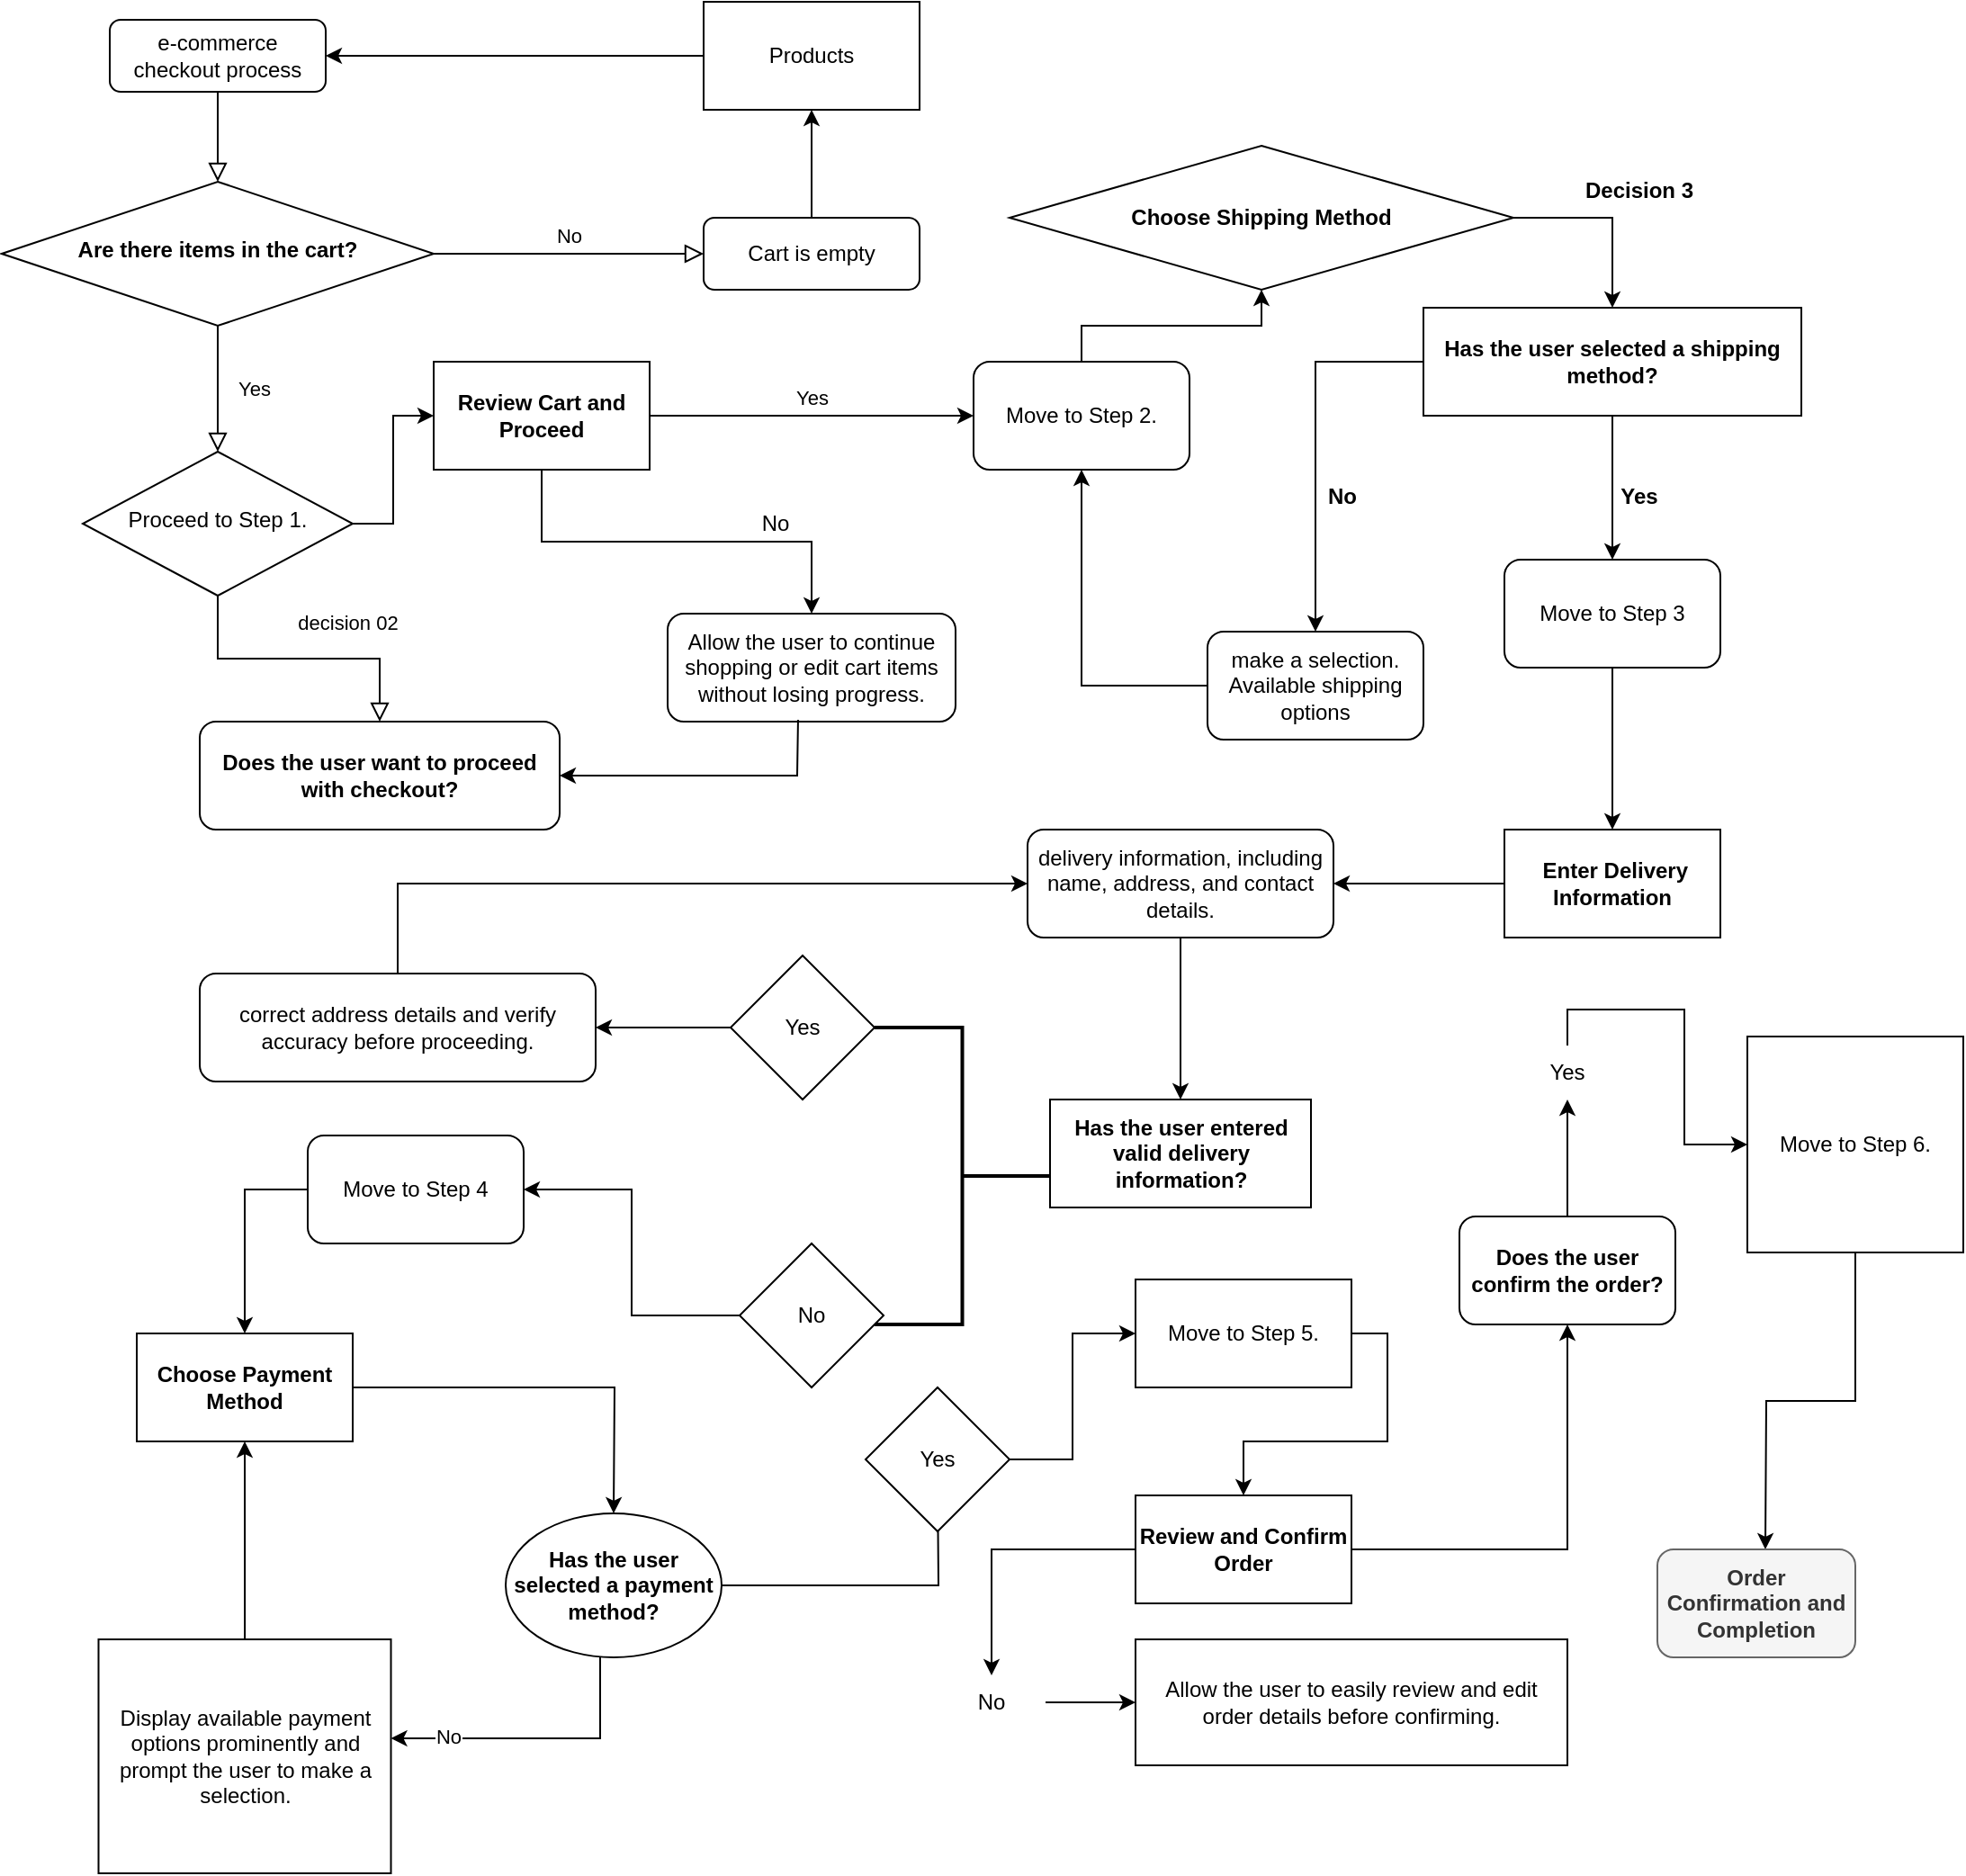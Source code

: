 <mxfile version="22.1.11" type="github">
  <diagram id="C5RBs43oDa-KdzZeNtuy" name="Page-1">
    <mxGraphModel dx="1311" dy="678" grid="1" gridSize="10" guides="1" tooltips="1" connect="1" arrows="1" fold="1" page="1" pageScale="1" pageWidth="827" pageHeight="1169" math="0" shadow="0">
      <root>
        <mxCell id="WIyWlLk6GJQsqaUBKTNV-0" />
        <mxCell id="WIyWlLk6GJQsqaUBKTNV-1" parent="WIyWlLk6GJQsqaUBKTNV-0" />
        <mxCell id="WIyWlLk6GJQsqaUBKTNV-2" value="" style="rounded=0;html=1;jettySize=auto;orthogonalLoop=1;fontSize=11;endArrow=block;endFill=0;endSize=8;strokeWidth=1;shadow=0;labelBackgroundColor=none;edgeStyle=orthogonalEdgeStyle;" parent="WIyWlLk6GJQsqaUBKTNV-1" source="WIyWlLk6GJQsqaUBKTNV-3" target="WIyWlLk6GJQsqaUBKTNV-6" edge="1">
          <mxGeometry relative="1" as="geometry" />
        </mxCell>
        <mxCell id="WIyWlLk6GJQsqaUBKTNV-3" value="e-commerce checkout process" style="rounded=1;whiteSpace=wrap;html=1;fontSize=12;glass=0;strokeWidth=1;shadow=0;" parent="WIyWlLk6GJQsqaUBKTNV-1" vertex="1">
          <mxGeometry x="90" y="80" width="120" height="40" as="geometry" />
        </mxCell>
        <mxCell id="WIyWlLk6GJQsqaUBKTNV-4" value="Yes" style="rounded=0;html=1;jettySize=auto;orthogonalLoop=1;fontSize=11;endArrow=block;endFill=0;endSize=8;strokeWidth=1;shadow=0;labelBackgroundColor=none;edgeStyle=orthogonalEdgeStyle;" parent="WIyWlLk6GJQsqaUBKTNV-1" source="WIyWlLk6GJQsqaUBKTNV-6" target="WIyWlLk6GJQsqaUBKTNV-10" edge="1">
          <mxGeometry y="20" relative="1" as="geometry">
            <mxPoint as="offset" />
          </mxGeometry>
        </mxCell>
        <mxCell id="WIyWlLk6GJQsqaUBKTNV-5" value="No" style="edgeStyle=orthogonalEdgeStyle;rounded=0;html=1;jettySize=auto;orthogonalLoop=1;fontSize=11;endArrow=block;endFill=0;endSize=8;strokeWidth=1;shadow=0;labelBackgroundColor=none;" parent="WIyWlLk6GJQsqaUBKTNV-1" source="WIyWlLk6GJQsqaUBKTNV-6" target="WIyWlLk6GJQsqaUBKTNV-7" edge="1">
          <mxGeometry y="10" relative="1" as="geometry">
            <mxPoint as="offset" />
          </mxGeometry>
        </mxCell>
        <mxCell id="WIyWlLk6GJQsqaUBKTNV-6" value="&lt;strong&gt;Are there items in the cart?&lt;/strong&gt;" style="rhombus;whiteSpace=wrap;html=1;shadow=0;fontFamily=Helvetica;fontSize=12;align=center;strokeWidth=1;spacing=6;spacingTop=-4;" parent="WIyWlLk6GJQsqaUBKTNV-1" vertex="1">
          <mxGeometry x="30" y="170" width="240" height="80" as="geometry" />
        </mxCell>
        <mxCell id="WIyWlLk6GJQsqaUBKTNV-7" value="Cart is empty" style="rounded=1;whiteSpace=wrap;html=1;fontSize=12;glass=0;strokeWidth=1;shadow=0;" parent="WIyWlLk6GJQsqaUBKTNV-1" vertex="1">
          <mxGeometry x="420" y="190" width="120" height="40" as="geometry" />
        </mxCell>
        <mxCell id="WIyWlLk6GJQsqaUBKTNV-8" value="decision 02" style="rounded=0;html=1;jettySize=auto;orthogonalLoop=1;fontSize=11;endArrow=block;endFill=0;endSize=8;strokeWidth=1;shadow=0;labelBackgroundColor=none;edgeStyle=orthogonalEdgeStyle;" parent="WIyWlLk6GJQsqaUBKTNV-1" source="WIyWlLk6GJQsqaUBKTNV-10" target="WIyWlLk6GJQsqaUBKTNV-11" edge="1">
          <mxGeometry x="0.333" y="20" relative="1" as="geometry">
            <mxPoint as="offset" />
          </mxGeometry>
        </mxCell>
        <mxCell id="tVFlNSZ2W-ryJuiqs2ZU-1" style="edgeStyle=orthogonalEdgeStyle;rounded=0;orthogonalLoop=1;jettySize=auto;html=1;entryX=0;entryY=0.5;entryDx=0;entryDy=0;" edge="1" parent="WIyWlLk6GJQsqaUBKTNV-1" source="WIyWlLk6GJQsqaUBKTNV-10" target="tVFlNSZ2W-ryJuiqs2ZU-0">
          <mxGeometry relative="1" as="geometry" />
        </mxCell>
        <mxCell id="WIyWlLk6GJQsqaUBKTNV-10" value="Proceed to Step 1." style="rhombus;whiteSpace=wrap;html=1;shadow=0;fontFamily=Helvetica;fontSize=12;align=center;strokeWidth=1;spacing=6;spacingTop=-4;" parent="WIyWlLk6GJQsqaUBKTNV-1" vertex="1">
          <mxGeometry x="75" y="320" width="150" height="80" as="geometry" />
        </mxCell>
        <mxCell id="WIyWlLk6GJQsqaUBKTNV-11" value="&lt;strong&gt;Does the user want to proceed with checkout?&lt;/strong&gt;" style="rounded=1;whiteSpace=wrap;html=1;fontSize=12;glass=0;strokeWidth=1;shadow=0;" parent="WIyWlLk6GJQsqaUBKTNV-1" vertex="1">
          <mxGeometry x="140" y="470" width="200" height="60" as="geometry" />
        </mxCell>
        <mxCell id="tVFlNSZ2W-ryJuiqs2ZU-25" style="edgeStyle=orthogonalEdgeStyle;rounded=0;orthogonalLoop=1;jettySize=auto;html=1;exitX=0.5;exitY=1;exitDx=0;exitDy=0;entryX=0.5;entryY=0;entryDx=0;entryDy=0;" edge="1" parent="WIyWlLk6GJQsqaUBKTNV-1" source="tVFlNSZ2W-ryJuiqs2ZU-0" target="tVFlNSZ2W-ryJuiqs2ZU-24">
          <mxGeometry relative="1" as="geometry" />
        </mxCell>
        <mxCell id="tVFlNSZ2W-ryJuiqs2ZU-0" value="&lt;strong&gt;Review Cart and Proceed&lt;/strong&gt;" style="rounded=0;whiteSpace=wrap;html=1;" vertex="1" parent="WIyWlLk6GJQsqaUBKTNV-1">
          <mxGeometry x="270" y="270" width="120" height="60" as="geometry" />
        </mxCell>
        <mxCell id="tVFlNSZ2W-ryJuiqs2ZU-31" style="edgeStyle=orthogonalEdgeStyle;rounded=0;orthogonalLoop=1;jettySize=auto;html=1;exitX=0.5;exitY=0;exitDx=0;exitDy=0;" edge="1" parent="WIyWlLk6GJQsqaUBKTNV-1" source="tVFlNSZ2W-ryJuiqs2ZU-8" target="tVFlNSZ2W-ryJuiqs2ZU-27">
          <mxGeometry relative="1" as="geometry" />
        </mxCell>
        <mxCell id="tVFlNSZ2W-ryJuiqs2ZU-8" value="Move to Step 2." style="rounded=1;whiteSpace=wrap;html=1;" vertex="1" parent="WIyWlLk6GJQsqaUBKTNV-1">
          <mxGeometry x="570" y="270" width="120" height="60" as="geometry" />
        </mxCell>
        <mxCell id="tVFlNSZ2W-ryJuiqs2ZU-19" value="" style="endArrow=classic;html=1;rounded=0;exitX=1;exitY=0.5;exitDx=0;exitDy=0;" edge="1" parent="WIyWlLk6GJQsqaUBKTNV-1" source="tVFlNSZ2W-ryJuiqs2ZU-0" target="tVFlNSZ2W-ryJuiqs2ZU-8">
          <mxGeometry relative="1" as="geometry">
            <mxPoint x="390" y="300" as="sourcePoint" />
            <mxPoint x="490" y="300" as="targetPoint" />
          </mxGeometry>
        </mxCell>
        <mxCell id="tVFlNSZ2W-ryJuiqs2ZU-20" value="Yes" style="edgeLabel;resizable=0;html=1;align=center;verticalAlign=middle;" connectable="0" vertex="1" parent="tVFlNSZ2W-ryJuiqs2ZU-19">
          <mxGeometry relative="1" as="geometry">
            <mxPoint y="-10" as="offset" />
          </mxGeometry>
        </mxCell>
        <mxCell id="tVFlNSZ2W-ryJuiqs2ZU-21" value="" style="endArrow=classic;html=1;rounded=0;entryX=0.5;entryY=1;entryDx=0;entryDy=0;" edge="1" parent="WIyWlLk6GJQsqaUBKTNV-1" source="WIyWlLk6GJQsqaUBKTNV-7" target="tVFlNSZ2W-ryJuiqs2ZU-22">
          <mxGeometry width="50" height="50" relative="1" as="geometry">
            <mxPoint x="390" y="320" as="sourcePoint" />
            <mxPoint x="480" y="130" as="targetPoint" />
          </mxGeometry>
        </mxCell>
        <mxCell id="tVFlNSZ2W-ryJuiqs2ZU-22" value="Products" style="rounded=0;whiteSpace=wrap;html=1;" vertex="1" parent="WIyWlLk6GJQsqaUBKTNV-1">
          <mxGeometry x="420" y="70" width="120" height="60" as="geometry" />
        </mxCell>
        <mxCell id="tVFlNSZ2W-ryJuiqs2ZU-23" value="" style="endArrow=classic;html=1;rounded=0;entryX=1;entryY=0.5;entryDx=0;entryDy=0;exitX=0;exitY=0.5;exitDx=0;exitDy=0;" edge="1" parent="WIyWlLk6GJQsqaUBKTNV-1" source="tVFlNSZ2W-ryJuiqs2ZU-22" target="WIyWlLk6GJQsqaUBKTNV-3">
          <mxGeometry width="50" height="50" relative="1" as="geometry">
            <mxPoint x="390" y="320" as="sourcePoint" />
            <mxPoint x="440" y="270" as="targetPoint" />
          </mxGeometry>
        </mxCell>
        <mxCell id="tVFlNSZ2W-ryJuiqs2ZU-24" value="Allow the user to continue shopping or edit cart items without losing progress." style="rounded=1;whiteSpace=wrap;html=1;" vertex="1" parent="WIyWlLk6GJQsqaUBKTNV-1">
          <mxGeometry x="400" y="410" width="160" height="60" as="geometry" />
        </mxCell>
        <mxCell id="tVFlNSZ2W-ryJuiqs2ZU-26" value="No" style="text;html=1;strokeColor=none;fillColor=none;align=center;verticalAlign=middle;whiteSpace=wrap;rounded=0;" vertex="1" parent="WIyWlLk6GJQsqaUBKTNV-1">
          <mxGeometry x="430" y="345" width="60" height="30" as="geometry" />
        </mxCell>
        <mxCell id="tVFlNSZ2W-ryJuiqs2ZU-33" value="" style="edgeStyle=orthogonalEdgeStyle;rounded=0;orthogonalLoop=1;jettySize=auto;html=1;" edge="1" parent="WIyWlLk6GJQsqaUBKTNV-1" source="tVFlNSZ2W-ryJuiqs2ZU-27" target="tVFlNSZ2W-ryJuiqs2ZU-32">
          <mxGeometry relative="1" as="geometry">
            <Array as="points">
              <mxPoint x="925" y="190" />
            </Array>
          </mxGeometry>
        </mxCell>
        <mxCell id="tVFlNSZ2W-ryJuiqs2ZU-27" value="&lt;strong&gt;Choose Shipping Method&lt;/strong&gt;" style="rhombus;whiteSpace=wrap;html=1;" vertex="1" parent="WIyWlLk6GJQsqaUBKTNV-1">
          <mxGeometry x="590" y="150" width="280" height="80" as="geometry" />
        </mxCell>
        <mxCell id="tVFlNSZ2W-ryJuiqs2ZU-35" style="edgeStyle=orthogonalEdgeStyle;rounded=0;orthogonalLoop=1;jettySize=auto;html=1;entryX=0.5;entryY=0;entryDx=0;entryDy=0;" edge="1" parent="WIyWlLk6GJQsqaUBKTNV-1" source="tVFlNSZ2W-ryJuiqs2ZU-32" target="tVFlNSZ2W-ryJuiqs2ZU-36">
          <mxGeometry relative="1" as="geometry">
            <mxPoint x="925" y="370" as="targetPoint" />
          </mxGeometry>
        </mxCell>
        <mxCell id="tVFlNSZ2W-ryJuiqs2ZU-32" value="&lt;strong&gt;Has the user selected a shipping method?&lt;/strong&gt;" style="whiteSpace=wrap;html=1;" vertex="1" parent="WIyWlLk6GJQsqaUBKTNV-1">
          <mxGeometry x="820" y="240" width="210" height="60" as="geometry" />
        </mxCell>
        <mxCell id="tVFlNSZ2W-ryJuiqs2ZU-34" value="&lt;strong&gt;Decision 3&lt;/strong&gt;" style="text;html=1;strokeColor=none;fillColor=none;align=center;verticalAlign=middle;whiteSpace=wrap;rounded=0;" vertex="1" parent="WIyWlLk6GJQsqaUBKTNV-1">
          <mxGeometry x="895" y="160" width="90" height="30" as="geometry" />
        </mxCell>
        <mxCell id="tVFlNSZ2W-ryJuiqs2ZU-36" value="Move to Step 3" style="rounded=1;whiteSpace=wrap;html=1;" vertex="1" parent="WIyWlLk6GJQsqaUBKTNV-1">
          <mxGeometry x="865" y="380" width="120" height="60" as="geometry" />
        </mxCell>
        <mxCell id="tVFlNSZ2W-ryJuiqs2ZU-37" value="&lt;strong&gt;Yes&lt;/strong&gt;" style="text;html=1;strokeColor=none;fillColor=none;align=center;verticalAlign=middle;whiteSpace=wrap;rounded=0;" vertex="1" parent="WIyWlLk6GJQsqaUBKTNV-1">
          <mxGeometry x="895" y="330" width="90" height="30" as="geometry" />
        </mxCell>
        <mxCell id="tVFlNSZ2W-ryJuiqs2ZU-38" value="make a selection.&lt;br&gt;Available shipping options" style="rounded=1;whiteSpace=wrap;html=1;" vertex="1" parent="WIyWlLk6GJQsqaUBKTNV-1">
          <mxGeometry x="700" y="420" width="120" height="60" as="geometry" />
        </mxCell>
        <mxCell id="tVFlNSZ2W-ryJuiqs2ZU-39" value="" style="endArrow=classic;html=1;rounded=0;exitX=0;exitY=0.5;exitDx=0;exitDy=0;entryX=0.5;entryY=0;entryDx=0;entryDy=0;" edge="1" parent="WIyWlLk6GJQsqaUBKTNV-1" source="tVFlNSZ2W-ryJuiqs2ZU-32" target="tVFlNSZ2W-ryJuiqs2ZU-38">
          <mxGeometry width="50" height="50" relative="1" as="geometry">
            <mxPoint x="460" y="470" as="sourcePoint" />
            <mxPoint x="510" y="420" as="targetPoint" />
            <Array as="points">
              <mxPoint x="760" y="270" />
            </Array>
          </mxGeometry>
        </mxCell>
        <mxCell id="tVFlNSZ2W-ryJuiqs2ZU-40" value="&lt;strong&gt;No&lt;/strong&gt;" style="text;html=1;strokeColor=none;fillColor=none;align=center;verticalAlign=middle;whiteSpace=wrap;rounded=0;" vertex="1" parent="WIyWlLk6GJQsqaUBKTNV-1">
          <mxGeometry x="730" y="330" width="90" height="30" as="geometry" />
        </mxCell>
        <mxCell id="tVFlNSZ2W-ryJuiqs2ZU-41" value="" style="endArrow=classic;html=1;rounded=0;exitX=0;exitY=0.5;exitDx=0;exitDy=0;exitPerimeter=0;entryX=0.5;entryY=1;entryDx=0;entryDy=0;" edge="1" parent="WIyWlLk6GJQsqaUBKTNV-1" source="tVFlNSZ2W-ryJuiqs2ZU-38" target="tVFlNSZ2W-ryJuiqs2ZU-8">
          <mxGeometry width="50" height="50" relative="1" as="geometry">
            <mxPoint x="460" y="470" as="sourcePoint" />
            <mxPoint x="510" y="420" as="targetPoint" />
            <Array as="points">
              <mxPoint x="630" y="450" />
            </Array>
          </mxGeometry>
        </mxCell>
        <mxCell id="tVFlNSZ2W-ryJuiqs2ZU-42" value="&lt;strong&gt;&amp;nbsp;Enter Delivery Information&lt;/strong&gt;" style="rounded=0;whiteSpace=wrap;html=1;" vertex="1" parent="WIyWlLk6GJQsqaUBKTNV-1">
          <mxGeometry x="865" y="530" width="120" height="60" as="geometry" />
        </mxCell>
        <mxCell id="tVFlNSZ2W-ryJuiqs2ZU-43" value="" style="endArrow=classic;html=1;rounded=0;exitX=0.5;exitY=1;exitDx=0;exitDy=0;" edge="1" parent="WIyWlLk6GJQsqaUBKTNV-1" source="tVFlNSZ2W-ryJuiqs2ZU-36" target="tVFlNSZ2W-ryJuiqs2ZU-42">
          <mxGeometry width="50" height="50" relative="1" as="geometry">
            <mxPoint x="460" y="470" as="sourcePoint" />
            <mxPoint x="510" y="420" as="targetPoint" />
          </mxGeometry>
        </mxCell>
        <mxCell id="tVFlNSZ2W-ryJuiqs2ZU-44" value="delivery information, including name, address, and contact details." style="rounded=1;whiteSpace=wrap;html=1;" vertex="1" parent="WIyWlLk6GJQsqaUBKTNV-1">
          <mxGeometry x="600" y="530" width="170" height="60" as="geometry" />
        </mxCell>
        <mxCell id="tVFlNSZ2W-ryJuiqs2ZU-45" value="" style="endArrow=classic;html=1;rounded=0;exitX=0;exitY=0.5;exitDx=0;exitDy=0;entryX=1;entryY=0.5;entryDx=0;entryDy=0;" edge="1" parent="WIyWlLk6GJQsqaUBKTNV-1" source="tVFlNSZ2W-ryJuiqs2ZU-42" target="tVFlNSZ2W-ryJuiqs2ZU-44">
          <mxGeometry width="50" height="50" relative="1" as="geometry">
            <mxPoint x="460" y="470" as="sourcePoint" />
            <mxPoint x="510" y="420" as="targetPoint" />
          </mxGeometry>
        </mxCell>
        <mxCell id="tVFlNSZ2W-ryJuiqs2ZU-46" value="&lt;strong&gt;Has the user entered valid delivery information?&lt;/strong&gt;" style="rounded=0;whiteSpace=wrap;html=1;" vertex="1" parent="WIyWlLk6GJQsqaUBKTNV-1">
          <mxGeometry x="612.5" y="680" width="145" height="60" as="geometry" />
        </mxCell>
        <mxCell id="tVFlNSZ2W-ryJuiqs2ZU-47" value="" style="endArrow=classic;html=1;rounded=0;exitX=0.5;exitY=1;exitDx=0;exitDy=0;entryX=0.5;entryY=0;entryDx=0;entryDy=0;" edge="1" parent="WIyWlLk6GJQsqaUBKTNV-1" source="tVFlNSZ2W-ryJuiqs2ZU-44" target="tVFlNSZ2W-ryJuiqs2ZU-46">
          <mxGeometry width="50" height="50" relative="1" as="geometry">
            <mxPoint x="460" y="710" as="sourcePoint" />
            <mxPoint x="510" y="660" as="targetPoint" />
          </mxGeometry>
        </mxCell>
        <mxCell id="tVFlNSZ2W-ryJuiqs2ZU-48" value="" style="strokeWidth=2;html=1;shape=mxgraph.flowchart.annotation_2;align=left;labelPosition=right;pointerEvents=1;rotation=-180;" vertex="1" parent="WIyWlLk6GJQsqaUBKTNV-1">
          <mxGeometry x="515" y="640" width="97.5" height="165" as="geometry" />
        </mxCell>
        <mxCell id="tVFlNSZ2W-ryJuiqs2ZU-52" style="edgeStyle=orthogonalEdgeStyle;rounded=0;orthogonalLoop=1;jettySize=auto;html=1;" edge="1" parent="WIyWlLk6GJQsqaUBKTNV-1" source="tVFlNSZ2W-ryJuiqs2ZU-49">
          <mxGeometry relative="1" as="geometry">
            <mxPoint x="360" y="640" as="targetPoint" />
          </mxGeometry>
        </mxCell>
        <mxCell id="tVFlNSZ2W-ryJuiqs2ZU-49" value="Yes" style="rhombus;whiteSpace=wrap;html=1;" vertex="1" parent="WIyWlLk6GJQsqaUBKTNV-1">
          <mxGeometry x="435" y="600" width="80" height="80" as="geometry" />
        </mxCell>
        <mxCell id="tVFlNSZ2W-ryJuiqs2ZU-53" style="edgeStyle=orthogonalEdgeStyle;rounded=0;orthogonalLoop=1;jettySize=auto;html=1;entryX=1;entryY=0.5;entryDx=0;entryDy=0;" edge="1" parent="WIyWlLk6GJQsqaUBKTNV-1" source="tVFlNSZ2W-ryJuiqs2ZU-50" target="tVFlNSZ2W-ryJuiqs2ZU-55">
          <mxGeometry relative="1" as="geometry">
            <mxPoint x="360" y="800" as="targetPoint" />
          </mxGeometry>
        </mxCell>
        <mxCell id="tVFlNSZ2W-ryJuiqs2ZU-50" value="No" style="rhombus;whiteSpace=wrap;html=1;" vertex="1" parent="WIyWlLk6GJQsqaUBKTNV-1">
          <mxGeometry x="440" y="760" width="80" height="80" as="geometry" />
        </mxCell>
        <mxCell id="tVFlNSZ2W-ryJuiqs2ZU-54" value="correct address details and verify accuracy before proceeding." style="rounded=1;whiteSpace=wrap;html=1;" vertex="1" parent="WIyWlLk6GJQsqaUBKTNV-1">
          <mxGeometry x="140" y="610" width="220" height="60" as="geometry" />
        </mxCell>
        <mxCell id="tVFlNSZ2W-ryJuiqs2ZU-56" style="edgeStyle=orthogonalEdgeStyle;rounded=0;orthogonalLoop=1;jettySize=auto;html=1;entryX=0.5;entryY=0;entryDx=0;entryDy=0;" edge="1" parent="WIyWlLk6GJQsqaUBKTNV-1" source="tVFlNSZ2W-ryJuiqs2ZU-55" target="tVFlNSZ2W-ryJuiqs2ZU-58">
          <mxGeometry relative="1" as="geometry">
            <mxPoint x="160" y="810" as="targetPoint" />
            <Array as="points">
              <mxPoint x="165" y="730" />
            </Array>
          </mxGeometry>
        </mxCell>
        <mxCell id="tVFlNSZ2W-ryJuiqs2ZU-55" value="Move to Step 4" style="rounded=1;whiteSpace=wrap;html=1;" vertex="1" parent="WIyWlLk6GJQsqaUBKTNV-1">
          <mxGeometry x="200" y="700" width="120" height="60" as="geometry" />
        </mxCell>
        <mxCell id="tVFlNSZ2W-ryJuiqs2ZU-57" value="" style="endArrow=classic;html=1;rounded=0;exitX=0.5;exitY=0;exitDx=0;exitDy=0;entryX=0;entryY=0.5;entryDx=0;entryDy=0;" edge="1" parent="WIyWlLk6GJQsqaUBKTNV-1" source="tVFlNSZ2W-ryJuiqs2ZU-54" target="tVFlNSZ2W-ryJuiqs2ZU-44">
          <mxGeometry width="50" height="50" relative="1" as="geometry">
            <mxPoint x="460" y="710" as="sourcePoint" />
            <mxPoint x="510" y="660" as="targetPoint" />
            <Array as="points">
              <mxPoint x="250" y="560" />
              <mxPoint x="450" y="560" />
            </Array>
          </mxGeometry>
        </mxCell>
        <mxCell id="tVFlNSZ2W-ryJuiqs2ZU-60" style="edgeStyle=orthogonalEdgeStyle;rounded=0;orthogonalLoop=1;jettySize=auto;html=1;exitX=1;exitY=0.5;exitDx=0;exitDy=0;" edge="1" parent="WIyWlLk6GJQsqaUBKTNV-1" source="tVFlNSZ2W-ryJuiqs2ZU-58">
          <mxGeometry relative="1" as="geometry">
            <mxPoint x="370" y="910" as="targetPoint" />
          </mxGeometry>
        </mxCell>
        <mxCell id="tVFlNSZ2W-ryJuiqs2ZU-58" value="&lt;strong&gt;Choose Payment Method&lt;/strong&gt;" style="rounded=0;whiteSpace=wrap;html=1;" vertex="1" parent="WIyWlLk6GJQsqaUBKTNV-1">
          <mxGeometry x="105" y="810" width="120" height="60" as="geometry" />
        </mxCell>
        <mxCell id="tVFlNSZ2W-ryJuiqs2ZU-59" value="" style="endArrow=classic;html=1;rounded=0;exitX=0.453;exitY=0.984;exitDx=0;exitDy=0;exitPerimeter=0;entryX=1;entryY=0.5;entryDx=0;entryDy=0;" edge="1" parent="WIyWlLk6GJQsqaUBKTNV-1" source="tVFlNSZ2W-ryJuiqs2ZU-24" target="WIyWlLk6GJQsqaUBKTNV-11">
          <mxGeometry width="50" height="50" relative="1" as="geometry">
            <mxPoint x="460" y="590" as="sourcePoint" />
            <mxPoint x="510" y="540" as="targetPoint" />
            <Array as="points">
              <mxPoint x="472" y="500" />
            </Array>
          </mxGeometry>
        </mxCell>
        <mxCell id="tVFlNSZ2W-ryJuiqs2ZU-62" style="edgeStyle=orthogonalEdgeStyle;rounded=0;orthogonalLoop=1;jettySize=auto;html=1;" edge="1" parent="WIyWlLk6GJQsqaUBKTNV-1" source="tVFlNSZ2W-ryJuiqs2ZU-61">
          <mxGeometry relative="1" as="geometry">
            <mxPoint x="550" y="890" as="targetPoint" />
          </mxGeometry>
        </mxCell>
        <mxCell id="tVFlNSZ2W-ryJuiqs2ZU-66" style="edgeStyle=orthogonalEdgeStyle;rounded=0;orthogonalLoop=1;jettySize=auto;html=1;entryX=1;entryY=0.5;entryDx=0;entryDy=0;" edge="1" parent="WIyWlLk6GJQsqaUBKTNV-1">
          <mxGeometry relative="1" as="geometry">
            <mxPoint x="246.25" y="1035" as="targetPoint" />
            <mxPoint x="362.5" y="980" as="sourcePoint" />
            <Array as="points">
              <mxPoint x="363" y="1035" />
            </Array>
          </mxGeometry>
        </mxCell>
        <mxCell id="tVFlNSZ2W-ryJuiqs2ZU-69" value="No" style="edgeLabel;html=1;align=center;verticalAlign=middle;resizable=0;points=[];" vertex="1" connectable="0" parent="tVFlNSZ2W-ryJuiqs2ZU-66">
          <mxGeometry x="0.645" y="-1" relative="1" as="geometry">
            <mxPoint x="1" as="offset" />
          </mxGeometry>
        </mxCell>
        <mxCell id="tVFlNSZ2W-ryJuiqs2ZU-61" value="&lt;strong&gt;Has the user selected a payment method?&lt;/strong&gt;" style="ellipse;whiteSpace=wrap;html=1;" vertex="1" parent="WIyWlLk6GJQsqaUBKTNV-1">
          <mxGeometry x="310" y="910" width="120" height="80" as="geometry" />
        </mxCell>
        <mxCell id="tVFlNSZ2W-ryJuiqs2ZU-64" style="edgeStyle=orthogonalEdgeStyle;rounded=0;orthogonalLoop=1;jettySize=auto;html=1;exitX=1;exitY=0.5;exitDx=0;exitDy=0;entryX=0;entryY=0.5;entryDx=0;entryDy=0;" edge="1" parent="WIyWlLk6GJQsqaUBKTNV-1" source="tVFlNSZ2W-ryJuiqs2ZU-63" target="tVFlNSZ2W-ryJuiqs2ZU-65">
          <mxGeometry relative="1" as="geometry">
            <mxPoint x="660" y="780" as="targetPoint" />
          </mxGeometry>
        </mxCell>
        <mxCell id="tVFlNSZ2W-ryJuiqs2ZU-63" value="Yes" style="rhombus;whiteSpace=wrap;html=1;" vertex="1" parent="WIyWlLk6GJQsqaUBKTNV-1">
          <mxGeometry x="510" y="840" width="80" height="80" as="geometry" />
        </mxCell>
        <mxCell id="tVFlNSZ2W-ryJuiqs2ZU-71" style="edgeStyle=orthogonalEdgeStyle;rounded=0;orthogonalLoop=1;jettySize=auto;html=1;exitX=1;exitY=0.5;exitDx=0;exitDy=0;" edge="1" parent="WIyWlLk6GJQsqaUBKTNV-1" source="tVFlNSZ2W-ryJuiqs2ZU-65" target="tVFlNSZ2W-ryJuiqs2ZU-72">
          <mxGeometry relative="1" as="geometry">
            <mxPoint x="680" y="920" as="targetPoint" />
          </mxGeometry>
        </mxCell>
        <mxCell id="tVFlNSZ2W-ryJuiqs2ZU-65" value="Move to Step 5." style="whiteSpace=wrap;html=1;" vertex="1" parent="WIyWlLk6GJQsqaUBKTNV-1">
          <mxGeometry x="660" y="780" width="120" height="60" as="geometry" />
        </mxCell>
        <mxCell id="tVFlNSZ2W-ryJuiqs2ZU-70" style="edgeStyle=orthogonalEdgeStyle;rounded=0;orthogonalLoop=1;jettySize=auto;html=1;entryX=0.5;entryY=1;entryDx=0;entryDy=0;" edge="1" parent="WIyWlLk6GJQsqaUBKTNV-1" source="tVFlNSZ2W-ryJuiqs2ZU-68" target="tVFlNSZ2W-ryJuiqs2ZU-58">
          <mxGeometry relative="1" as="geometry" />
        </mxCell>
        <mxCell id="tVFlNSZ2W-ryJuiqs2ZU-68" value="Display available payment options prominently and prompt the user to make a selection." style="rounded=0;whiteSpace=wrap;html=1;" vertex="1" parent="WIyWlLk6GJQsqaUBKTNV-1">
          <mxGeometry x="83.75" y="980" width="162.5" height="130" as="geometry" />
        </mxCell>
        <mxCell id="tVFlNSZ2W-ryJuiqs2ZU-73" style="edgeStyle=orthogonalEdgeStyle;rounded=0;orthogonalLoop=1;jettySize=auto;html=1;" edge="1" parent="WIyWlLk6GJQsqaUBKTNV-1" source="tVFlNSZ2W-ryJuiqs2ZU-72" target="tVFlNSZ2W-ryJuiqs2ZU-74">
          <mxGeometry relative="1" as="geometry">
            <mxPoint x="870" y="790" as="targetPoint" />
          </mxGeometry>
        </mxCell>
        <mxCell id="tVFlNSZ2W-ryJuiqs2ZU-80" value="" style="edgeStyle=orthogonalEdgeStyle;rounded=0;orthogonalLoop=1;jettySize=auto;html=1;" edge="1" parent="WIyWlLk6GJQsqaUBKTNV-1" source="tVFlNSZ2W-ryJuiqs2ZU-82" target="tVFlNSZ2W-ryJuiqs2ZU-79">
          <mxGeometry relative="1" as="geometry" />
        </mxCell>
        <mxCell id="tVFlNSZ2W-ryJuiqs2ZU-72" value="&lt;strong&gt;Review and Confirm Order&lt;/strong&gt;" style="rounded=0;whiteSpace=wrap;html=1;" vertex="1" parent="WIyWlLk6GJQsqaUBKTNV-1">
          <mxGeometry x="660" y="900" width="120" height="60" as="geometry" />
        </mxCell>
        <mxCell id="tVFlNSZ2W-ryJuiqs2ZU-75" style="edgeStyle=orthogonalEdgeStyle;rounded=0;orthogonalLoop=1;jettySize=auto;html=1;exitX=0.5;exitY=0;exitDx=0;exitDy=0;" edge="1" parent="WIyWlLk6GJQsqaUBKTNV-1" source="tVFlNSZ2W-ryJuiqs2ZU-78" target="tVFlNSZ2W-ryJuiqs2ZU-76">
          <mxGeometry relative="1" as="geometry">
            <mxPoint x="1040" y="700" as="targetPoint" />
          </mxGeometry>
        </mxCell>
        <mxCell id="tVFlNSZ2W-ryJuiqs2ZU-74" value="&lt;strong&gt;Does the user confirm the order?&lt;/strong&gt;" style="rounded=1;whiteSpace=wrap;html=1;" vertex="1" parent="WIyWlLk6GJQsqaUBKTNV-1">
          <mxGeometry x="840" y="745" width="120" height="60" as="geometry" />
        </mxCell>
        <mxCell id="tVFlNSZ2W-ryJuiqs2ZU-83" style="edgeStyle=orthogonalEdgeStyle;rounded=0;orthogonalLoop=1;jettySize=auto;html=1;" edge="1" parent="WIyWlLk6GJQsqaUBKTNV-1" source="tVFlNSZ2W-ryJuiqs2ZU-76">
          <mxGeometry relative="1" as="geometry">
            <mxPoint x="1010" y="930" as="targetPoint" />
          </mxGeometry>
        </mxCell>
        <mxCell id="tVFlNSZ2W-ryJuiqs2ZU-76" value="Move to Step 6." style="whiteSpace=wrap;html=1;aspect=fixed;" vertex="1" parent="WIyWlLk6GJQsqaUBKTNV-1">
          <mxGeometry x="1000" y="645" width="120" height="120" as="geometry" />
        </mxCell>
        <mxCell id="tVFlNSZ2W-ryJuiqs2ZU-77" value="" style="edgeStyle=orthogonalEdgeStyle;rounded=0;orthogonalLoop=1;jettySize=auto;html=1;exitX=0.5;exitY=0;exitDx=0;exitDy=0;" edge="1" parent="WIyWlLk6GJQsqaUBKTNV-1" source="tVFlNSZ2W-ryJuiqs2ZU-74" target="tVFlNSZ2W-ryJuiqs2ZU-78">
          <mxGeometry relative="1" as="geometry">
            <mxPoint x="1000" y="705" as="targetPoint" />
            <mxPoint x="900" y="745" as="sourcePoint" />
          </mxGeometry>
        </mxCell>
        <mxCell id="tVFlNSZ2W-ryJuiqs2ZU-78" value="Yes" style="text;html=1;strokeColor=none;fillColor=none;align=center;verticalAlign=middle;whiteSpace=wrap;rounded=0;" vertex="1" parent="WIyWlLk6GJQsqaUBKTNV-1">
          <mxGeometry x="870" y="650" width="60" height="30" as="geometry" />
        </mxCell>
        <mxCell id="tVFlNSZ2W-ryJuiqs2ZU-79" value="Allow the user to easily review and edit order details before confirming." style="whiteSpace=wrap;html=1;rounded=0;" vertex="1" parent="WIyWlLk6GJQsqaUBKTNV-1">
          <mxGeometry x="660" y="980" width="240" height="70" as="geometry" />
        </mxCell>
        <mxCell id="tVFlNSZ2W-ryJuiqs2ZU-81" value="" style="edgeStyle=orthogonalEdgeStyle;rounded=0;orthogonalLoop=1;jettySize=auto;html=1;" edge="1" parent="WIyWlLk6GJQsqaUBKTNV-1" source="tVFlNSZ2W-ryJuiqs2ZU-72" target="tVFlNSZ2W-ryJuiqs2ZU-82">
          <mxGeometry relative="1" as="geometry">
            <mxPoint x="720" y="960" as="sourcePoint" />
            <mxPoint x="660" y="1030" as="targetPoint" />
          </mxGeometry>
        </mxCell>
        <mxCell id="tVFlNSZ2W-ryJuiqs2ZU-82" value="No" style="text;html=1;strokeColor=none;fillColor=none;align=center;verticalAlign=middle;whiteSpace=wrap;rounded=0;" vertex="1" parent="WIyWlLk6GJQsqaUBKTNV-1">
          <mxGeometry x="550" y="1000" width="60" height="30" as="geometry" />
        </mxCell>
        <mxCell id="tVFlNSZ2W-ryJuiqs2ZU-84" value="&lt;strong&gt;Order Confirmation and Completion&lt;/strong&gt;" style="rounded=1;whiteSpace=wrap;html=1;fillColor=#f5f5f5;fontColor=#333333;strokeColor=#666666;" vertex="1" parent="WIyWlLk6GJQsqaUBKTNV-1">
          <mxGeometry x="950" y="930" width="110" height="60" as="geometry" />
        </mxCell>
      </root>
    </mxGraphModel>
  </diagram>
</mxfile>

